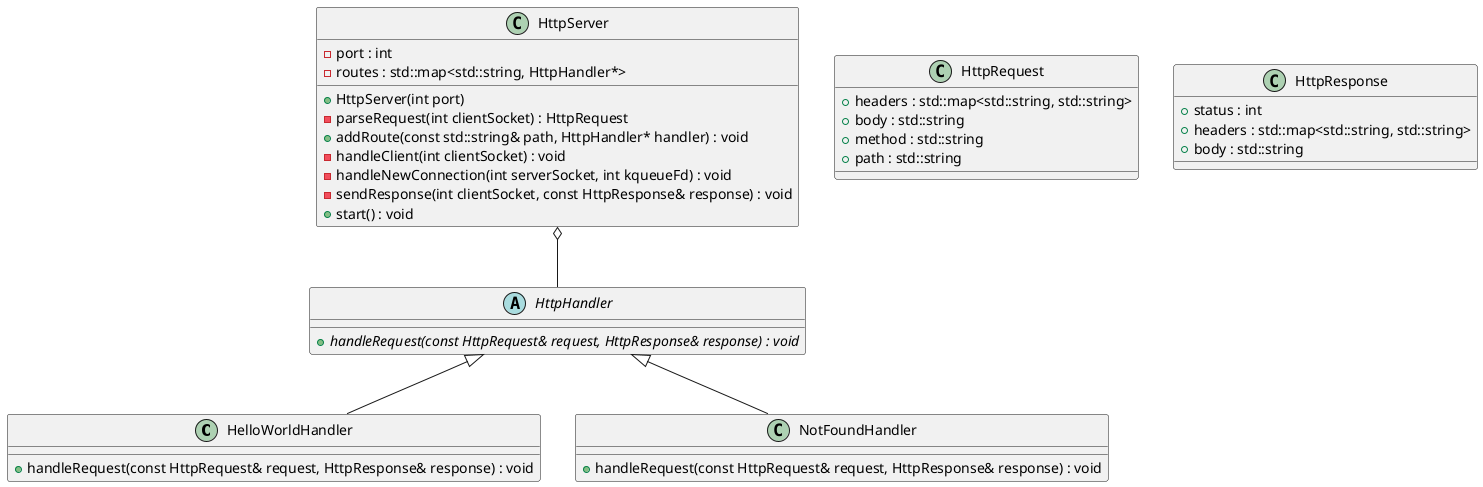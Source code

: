 @startuml





/' Objects '/

class HelloWorldHandler {
	+handleRequest(const HttpRequest& request, HttpResponse& response) : void
}


abstract class HttpHandler {
	+{abstract} handleRequest(const HttpRequest& request, HttpResponse& response) : void
}


class HttpRequest {
	+headers : std::map<std::string, std::string>
	+body : std::string
	+method : std::string
	+path : std::string
}


class HttpResponse {
	+status : int
	+headers : std::map<std::string, std::string>
	+body : std::string
}


class HttpServer {
	+HttpServer(int port)
	-parseRequest(int clientSocket) : HttpRequest
	-port : int
	-routes : std::map<std::string, HttpHandler*>
	+addRoute(const std::string& path, HttpHandler* handler) : void
	-handleClient(int clientSocket) : void
	-handleNewConnection(int serverSocket, int kqueueFd) : void
	-sendResponse(int clientSocket, const HttpResponse& response) : void
	+start() : void
}


class NotFoundHandler {
	+handleRequest(const HttpRequest& request, HttpResponse& response) : void
}





/' Inheritance relationships '/

.HttpHandler <|-- .HelloWorldHandler


.HttpHandler <|-- .NotFoundHandler





/' Aggregation relationships '/

.HttpServer o-- .HttpHandler






/' Nested objects '/



@enduml
